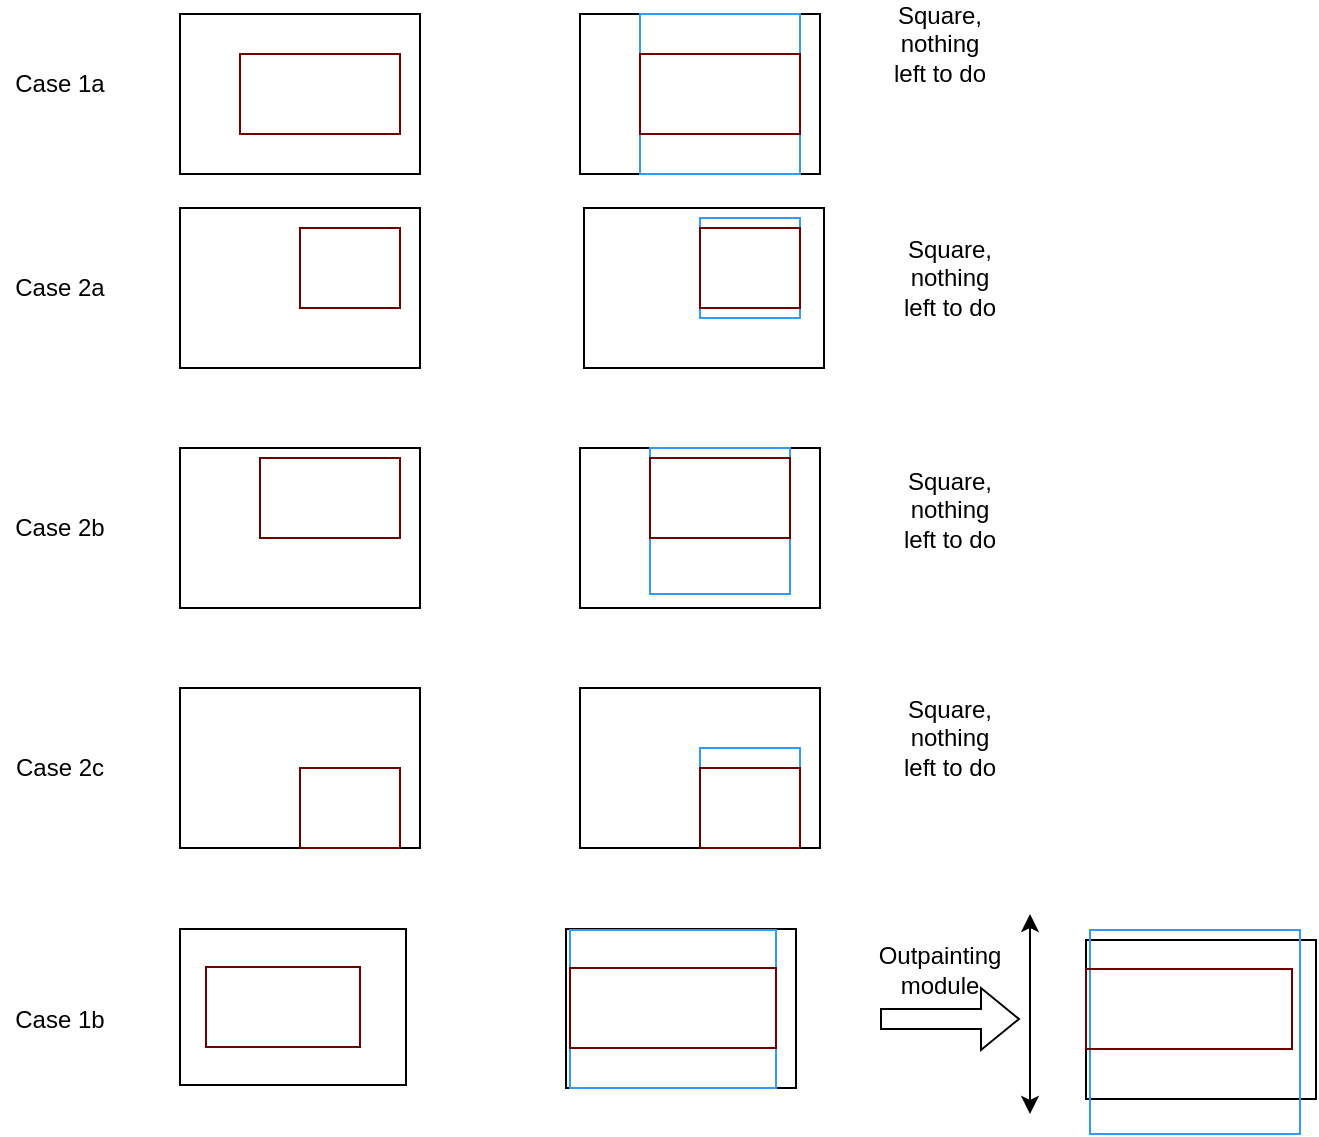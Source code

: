 <mxfile version="24.4.8" type="github">
  <diagram name="Page-1" id="dD4qSxTyb3Q1aRbLcb0a">
    <mxGraphModel dx="1234" dy="844" grid="1" gridSize="5" guides="1" tooltips="1" connect="0" arrows="0" fold="1" page="1" pageScale="1" pageWidth="850" pageHeight="1100" background="none" math="0" shadow="0">
      <root>
        <mxCell id="0" />
        <mxCell id="1" parent="0" />
        <mxCell id="W99N5dghaN8DPbElHies-5" value="" style="rounded=0;whiteSpace=wrap;html=1;fillColor=none;" parent="1" vertex="1">
          <mxGeometry x="120" y="257" width="120" height="80" as="geometry" />
        </mxCell>
        <mxCell id="W99N5dghaN8DPbElHies-6" value="" style="rounded=0;whiteSpace=wrap;html=1;fillColor=none;fontColor=#ffffff;strokeColor=#6F0000;" parent="1" vertex="1">
          <mxGeometry x="180" y="267" width="50" height="40" as="geometry" />
        </mxCell>
        <mxCell id="W99N5dghaN8DPbElHies-8" value="" style="rounded=0;whiteSpace=wrap;html=1;fillColor=none;" parent="1" vertex="1">
          <mxGeometry x="322" y="257" width="120" height="80" as="geometry" />
        </mxCell>
        <mxCell id="W99N5dghaN8DPbElHies-9" value="" style="rounded=0;whiteSpace=wrap;html=1;strokeColor=#3399FF;" parent="1" vertex="1">
          <mxGeometry x="380" y="262" width="50" height="50" as="geometry" />
        </mxCell>
        <mxCell id="W99N5dghaN8DPbElHies-10" value="" style="rounded=0;whiteSpace=wrap;html=1;fillColor=none;" parent="1" vertex="1">
          <mxGeometry x="320" y="377" width="120" height="80" as="geometry" />
        </mxCell>
        <mxCell id="W99N5dghaN8DPbElHies-11" value="" style="rounded=0;whiteSpace=wrap;html=1;fillColor=none;fontColor=#ffffff;strokeColor=#3399FF;" parent="1" vertex="1">
          <mxGeometry x="355" y="377" width="70" height="73" as="geometry" />
        </mxCell>
        <mxCell id="W99N5dghaN8DPbElHies-18" value="Case 1a" style="text;html=1;strokeColor=none;fillColor=none;align=center;verticalAlign=middle;whiteSpace=wrap;rounded=0;" parent="1" vertex="1">
          <mxGeometry x="30" y="180" width="60" height="30" as="geometry" />
        </mxCell>
        <mxCell id="W99N5dghaN8DPbElHies-19" value="Case 1b" style="text;html=1;strokeColor=none;fillColor=none;align=center;verticalAlign=middle;whiteSpace=wrap;rounded=0;" parent="1" vertex="1">
          <mxGeometry x="30" y="647.5" width="60" height="30" as="geometry" />
        </mxCell>
        <mxCell id="W99N5dghaN8DPbElHies-20" value="" style="rounded=0;whiteSpace=wrap;html=1;fillColor=none;" parent="1" vertex="1">
          <mxGeometry x="120" y="160" width="120" height="80" as="geometry" />
        </mxCell>
        <mxCell id="W99N5dghaN8DPbElHies-21" value="" style="rounded=0;whiteSpace=wrap;html=1;fillColor=none;fontColor=#ffffff;strokeColor=#6F0000;" parent="1" vertex="1">
          <mxGeometry x="150" y="180" width="80" height="40" as="geometry" />
        </mxCell>
        <mxCell id="W99N5dghaN8DPbElHies-22" value="" style="rounded=0;whiteSpace=wrap;html=1;fillColor=none;" parent="1" vertex="1">
          <mxGeometry x="320" y="160" width="120" height="80" as="geometry" />
        </mxCell>
        <mxCell id="W99N5dghaN8DPbElHies-23" value="" style="rounded=0;whiteSpace=wrap;html=1;fillColor=none;fontColor=#ffffff;strokeColor=#3399FF;" parent="1" vertex="1">
          <mxGeometry x="350" y="160" width="80" height="80" as="geometry" />
        </mxCell>
        <mxCell id="W99N5dghaN8DPbElHies-28" value="Square, nothing left to do" style="text;html=1;strokeColor=none;fillColor=none;align=center;verticalAlign=middle;whiteSpace=wrap;rounded=0;" parent="1" vertex="1">
          <mxGeometry x="470" y="160" width="60" height="30" as="geometry" />
        </mxCell>
        <mxCell id="W99N5dghaN8DPbElHies-29" value="" style="shape=image;html=1;verticalAlign=top;verticalLabelPosition=bottom;labelBackgroundColor=#ffffff;imageAspect=0;aspect=fixed;image=https://cdn4.iconfinder.com/data/icons/ionicons/512/icon-checkmark-round-128.png" parent="1" vertex="1">
          <mxGeometry x="500" y="180" width="40" height="40" as="geometry" />
        </mxCell>
        <mxCell id="W99N5dghaN8DPbElHies-30" value="" style="shape=flexArrow;endArrow=classic;html=1;rounded=0;" parent="1" edge="1">
          <mxGeometry width="50" height="50" relative="1" as="geometry">
            <mxPoint x="470" y="662.5" as="sourcePoint" />
            <mxPoint x="540" y="662.5" as="targetPoint" />
          </mxGeometry>
        </mxCell>
        <mxCell id="W99N5dghaN8DPbElHies-31" value="Outpainting module" style="text;html=1;strokeColor=none;fillColor=none;align=center;verticalAlign=middle;whiteSpace=wrap;rounded=0;" parent="1" vertex="1">
          <mxGeometry x="470" y="622.5" width="60" height="30" as="geometry" />
        </mxCell>
        <mxCell id="W99N5dghaN8DPbElHies-36" value="" style="endArrow=classic;startArrow=classic;html=1;rounded=0;" parent="1" edge="1">
          <mxGeometry width="50" height="50" relative="1" as="geometry">
            <mxPoint x="545" y="710" as="sourcePoint" />
            <mxPoint x="545" y="610" as="targetPoint" />
          </mxGeometry>
        </mxCell>
        <mxCell id="W99N5dghaN8DPbElHies-37" value="" style="rounded=0;whiteSpace=wrap;html=1;fillColor=none;" parent="1" vertex="1">
          <mxGeometry x="120" y="377" width="120" height="80" as="geometry" />
        </mxCell>
        <mxCell id="W99N5dghaN8DPbElHies-38" value="" style="rounded=0;whiteSpace=wrap;html=1;fillColor=none;fontColor=#ffffff;strokeColor=#6F0000;" parent="1" vertex="1">
          <mxGeometry x="160" y="382" width="70" height="40" as="geometry" />
        </mxCell>
        <mxCell id="W99N5dghaN8DPbElHies-39" value="" style="rounded=0;whiteSpace=wrap;html=1;fillColor=none;" parent="1" vertex="1">
          <mxGeometry x="320" y="497" width="120" height="80" as="geometry" />
        </mxCell>
        <mxCell id="W99N5dghaN8DPbElHies-40" value="" style="rounded=0;whiteSpace=wrap;html=1;fillColor=none;fontColor=#ffffff;strokeColor=#3399FF;" parent="1" vertex="1">
          <mxGeometry x="380" y="527" width="50" height="50" as="geometry" />
        </mxCell>
        <mxCell id="W99N5dghaN8DPbElHies-41" value="" style="rounded=0;whiteSpace=wrap;html=1;fillColor=none;" parent="1" vertex="1">
          <mxGeometry x="120" y="497" width="120" height="80" as="geometry" />
        </mxCell>
        <mxCell id="W99N5dghaN8DPbElHies-42" value="" style="rounded=0;whiteSpace=wrap;html=1;fillColor=none;fontColor=#ffffff;strokeColor=#6F0000;" parent="1" vertex="1">
          <mxGeometry x="180" y="537" width="50" height="40" as="geometry" />
        </mxCell>
        <mxCell id="W99N5dghaN8DPbElHies-43" value="Case 2a" style="text;html=1;strokeColor=none;fillColor=none;align=center;verticalAlign=middle;whiteSpace=wrap;rounded=0;" parent="1" vertex="1">
          <mxGeometry x="30" y="282" width="60" height="30" as="geometry" />
        </mxCell>
        <mxCell id="W99N5dghaN8DPbElHies-46" value="Case 2b" style="text;html=1;strokeColor=none;fillColor=none;align=center;verticalAlign=middle;whiteSpace=wrap;rounded=0;" parent="1" vertex="1">
          <mxGeometry x="30" y="402" width="60" height="30" as="geometry" />
        </mxCell>
        <mxCell id="W99N5dghaN8DPbElHies-47" value="Case 2c" style="text;html=1;strokeColor=none;fillColor=none;align=center;verticalAlign=middle;whiteSpace=wrap;rounded=0;" parent="1" vertex="1">
          <mxGeometry x="30" y="522" width="60" height="30" as="geometry" />
        </mxCell>
        <mxCell id="HjYwqH8ET5TT-9HMaKof-3" value="Square, nothing left to do" style="text;html=1;strokeColor=none;fillColor=none;align=center;verticalAlign=middle;whiteSpace=wrap;rounded=0;" parent="1" vertex="1">
          <mxGeometry x="475" y="277" width="60" height="30" as="geometry" />
        </mxCell>
        <mxCell id="HjYwqH8ET5TT-9HMaKof-4" value="" style="shape=image;html=1;verticalAlign=top;verticalLabelPosition=bottom;labelBackgroundColor=#ffffff;imageAspect=0;aspect=fixed;image=https://cdn4.iconfinder.com/data/icons/ionicons/512/icon-checkmark-round-128.png" parent="1" vertex="1">
          <mxGeometry x="505" y="297" width="40" height="40" as="geometry" />
        </mxCell>
        <mxCell id="HjYwqH8ET5TT-9HMaKof-5" value="Square, nothing left to do" style="text;html=1;strokeColor=none;fillColor=none;align=center;verticalAlign=middle;whiteSpace=wrap;rounded=0;" parent="1" vertex="1">
          <mxGeometry x="475" y="393" width="60" height="30" as="geometry" />
        </mxCell>
        <mxCell id="HjYwqH8ET5TT-9HMaKof-6" value="" style="shape=image;html=1;verticalAlign=top;verticalLabelPosition=bottom;labelBackgroundColor=#ffffff;imageAspect=0;aspect=fixed;image=https://cdn4.iconfinder.com/data/icons/ionicons/512/icon-checkmark-round-128.png" parent="1" vertex="1">
          <mxGeometry x="505" y="413" width="40" height="40" as="geometry" />
        </mxCell>
        <mxCell id="HjYwqH8ET5TT-9HMaKof-11" value="Square, nothing left to do" style="text;html=1;strokeColor=none;fillColor=none;align=center;verticalAlign=middle;whiteSpace=wrap;rounded=0;" parent="1" vertex="1">
          <mxGeometry x="475" y="507" width="60" height="30" as="geometry" />
        </mxCell>
        <mxCell id="HjYwqH8ET5TT-9HMaKof-12" value="" style="shape=image;html=1;verticalAlign=top;verticalLabelPosition=bottom;labelBackgroundColor=#ffffff;imageAspect=0;aspect=fixed;image=https://cdn4.iconfinder.com/data/icons/ionicons/512/icon-checkmark-round-128.png" parent="1" vertex="1">
          <mxGeometry x="505" y="527" width="40" height="40" as="geometry" />
        </mxCell>
        <mxCell id="NH3Y3tL7dJ1_qsPXuu3D-1" value="" style="rounded=0;whiteSpace=wrap;html=1;fillColor=none;fontColor=#ffffff;strokeColor=#6F0000;" parent="1" vertex="1">
          <mxGeometry x="380" y="267" width="50" height="40" as="geometry" />
        </mxCell>
        <mxCell id="NH3Y3tL7dJ1_qsPXuu3D-4" value="" style="rounded=0;whiteSpace=wrap;html=1;fillColor=none;" parent="1" vertex="1">
          <mxGeometry x="573" y="623" width="115" height="79.5" as="geometry" />
        </mxCell>
        <mxCell id="NH3Y3tL7dJ1_qsPXuu3D-5" value="" style="rounded=0;whiteSpace=wrap;html=1;fillColor=none;fontColor=#ffffff;strokeColor=#3399FF;" parent="1" vertex="1">
          <mxGeometry x="575" y="618" width="105" height="102" as="geometry" />
        </mxCell>
        <mxCell id="NH3Y3tL7dJ1_qsPXuu3D-6" value="" style="rounded=0;whiteSpace=wrap;html=1;fillColor=none;fontColor=#ffffff;strokeColor=#6F0000;" parent="1" vertex="1">
          <mxGeometry x="573" y="637.5" width="103" height="40" as="geometry" />
        </mxCell>
        <mxCell id="NH3Y3tL7dJ1_qsPXuu3D-7" value="" style="rounded=0;whiteSpace=wrap;html=1;fillColor=none;" parent="1" vertex="1">
          <mxGeometry x="120" y="617.5" width="113" height="78" as="geometry" />
        </mxCell>
        <mxCell id="NH3Y3tL7dJ1_qsPXuu3D-9" value="" style="rounded=0;whiteSpace=wrap;html=1;fillColor=none;fontColor=#ffffff;strokeColor=#6F0000;" parent="1" vertex="1">
          <mxGeometry x="133" y="636.5" width="77" height="40" as="geometry" />
        </mxCell>
        <mxCell id="NH3Y3tL7dJ1_qsPXuu3D-10" value="" style="rounded=0;whiteSpace=wrap;html=1;fillColor=none;" parent="1" vertex="1">
          <mxGeometry x="313" y="617.5" width="115" height="79.5" as="geometry" />
        </mxCell>
        <mxCell id="NH3Y3tL7dJ1_qsPXuu3D-11" value="" style="rounded=0;whiteSpace=wrap;html=1;fillColor=none;fontColor=#ffffff;strokeColor=#3399FF;" parent="1" vertex="1">
          <mxGeometry x="315" y="618" width="103" height="79" as="geometry" />
        </mxCell>
        <mxCell id="NH3Y3tL7dJ1_qsPXuu3D-12" value="" style="rounded=0;whiteSpace=wrap;html=1;fillColor=none;fontColor=#ffffff;strokeColor=#6F0000;" parent="1" vertex="1">
          <mxGeometry x="315" y="637" width="103" height="40" as="geometry" />
        </mxCell>
        <mxCell id="QeVrPJtcsPBlZNtB9R78-2" value="" style="rounded=0;whiteSpace=wrap;html=1;fillColor=none;fontColor=#ffffff;strokeColor=#6F0000;" vertex="1" parent="1">
          <mxGeometry x="380" y="537" width="50" height="40" as="geometry" />
        </mxCell>
        <mxCell id="QeVrPJtcsPBlZNtB9R78-3" value="" style="rounded=0;whiteSpace=wrap;html=1;fillColor=none;fontColor=#ffffff;strokeColor=#6F0000;" vertex="1" parent="1">
          <mxGeometry x="350" y="180" width="80" height="40" as="geometry" />
        </mxCell>
        <mxCell id="QeVrPJtcsPBlZNtB9R78-4" value="" style="rounded=0;whiteSpace=wrap;html=1;fillColor=none;fontColor=#ffffff;strokeColor=#6F0000;" vertex="1" parent="1">
          <mxGeometry x="355" y="382" width="70" height="40" as="geometry" />
        </mxCell>
      </root>
    </mxGraphModel>
  </diagram>
</mxfile>
